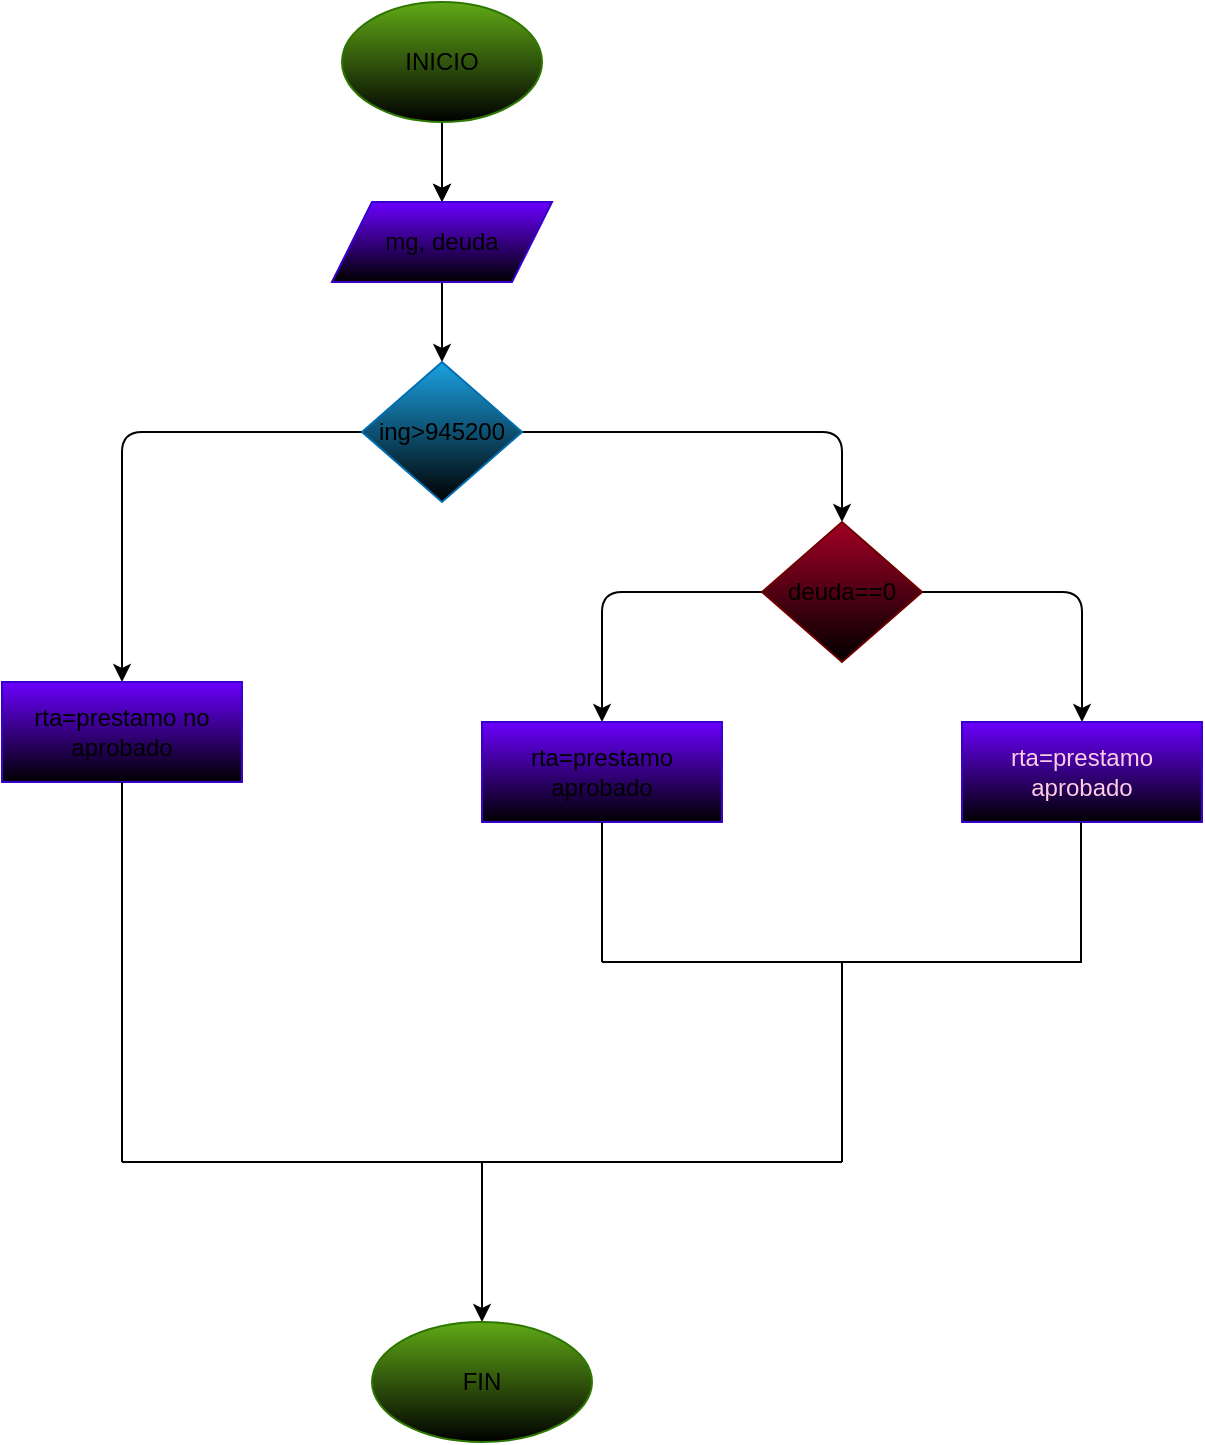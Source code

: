 <mxfile>
    <diagram id="Cs9LKK0zENU5_479Og6m" name="Página-1">
        <mxGraphModel dx="659" dy="1580" grid="1" gridSize="10" guides="1" tooltips="1" connect="1" arrows="1" fold="1" page="1" pageScale="1" pageWidth="827" pageHeight="1169" math="0" shadow="0">
            <root>
                <mxCell id="0"/>
                <mxCell id="1" parent="0"/>
                <mxCell id="3" style="edgeStyle=none;html=1;" edge="1" parent="1" source="2" target="4">
                    <mxGeometry relative="1" as="geometry">
                        <mxPoint x="320" y="80" as="targetPoint"/>
                    </mxGeometry>
                </mxCell>
                <mxCell id="26" value="" style="edgeStyle=none;html=1;" edge="1" parent="1" source="2" target="4">
                    <mxGeometry relative="1" as="geometry"/>
                </mxCell>
                <mxCell id="2" value="&lt;font color=&quot;#000000&quot;&gt;INICIO&lt;/font&gt;" style="ellipse;whiteSpace=wrap;html=1;fillColor=#60a917;fontColor=#ffffff;strokeColor=#2D7600;gradientColor=default;" vertex="1" parent="1">
                    <mxGeometry x="270" y="-20" width="100" height="60" as="geometry"/>
                </mxCell>
                <mxCell id="5" style="edgeStyle=none;html=1;" edge="1" parent="1" source="4">
                    <mxGeometry relative="1" as="geometry">
                        <mxPoint x="320" y="160" as="targetPoint"/>
                    </mxGeometry>
                </mxCell>
                <mxCell id="4" value="&lt;font color=&quot;#000000&quot;&gt;mg, deuda&lt;/font&gt;" style="shape=parallelogram;perimeter=parallelogramPerimeter;whiteSpace=wrap;html=1;fixedSize=1;fillColor=#6a00ff;fontColor=#ffffff;strokeColor=#3700CC;gradientColor=default;" vertex="1" parent="1">
                    <mxGeometry x="265" y="80" width="110" height="40" as="geometry"/>
                </mxCell>
                <mxCell id="9" style="edgeStyle=none;html=1;" edge="1" parent="1" source="6">
                    <mxGeometry relative="1" as="geometry">
                        <mxPoint x="160" y="320" as="targetPoint"/>
                        <Array as="points">
                            <mxPoint x="160" y="195"/>
                        </Array>
                    </mxGeometry>
                </mxCell>
                <mxCell id="11" style="edgeStyle=none;html=1;" edge="1" parent="1" source="6">
                    <mxGeometry relative="1" as="geometry">
                        <mxPoint x="520" y="240" as="targetPoint"/>
                        <Array as="points">
                            <mxPoint x="520" y="195"/>
                        </Array>
                    </mxGeometry>
                </mxCell>
                <mxCell id="6" value="&lt;font color=&quot;#000000&quot;&gt;ing&amp;gt;945200&lt;/font&gt;" style="rhombus;whiteSpace=wrap;html=1;fillColor=#1ba1e2;fontColor=#ffffff;strokeColor=#006EAF;gradientColor=default;" vertex="1" parent="1">
                    <mxGeometry x="280" y="160" width="80" height="70" as="geometry"/>
                </mxCell>
                <mxCell id="10" value="&lt;font color=&quot;#000000&quot;&gt;rta=prestamo no&lt;br&gt;aprobado&lt;/font&gt;" style="rounded=0;whiteSpace=wrap;html=1;fillColor=#6a00ff;fontColor=#ffffff;strokeColor=#3700CC;gradientColor=default;" vertex="1" parent="1">
                    <mxGeometry x="100" y="320" width="120" height="50" as="geometry"/>
                </mxCell>
                <mxCell id="14" style="edgeStyle=none;html=1;exitX=0;exitY=0.5;exitDx=0;exitDy=0;" edge="1" parent="1" source="13">
                    <mxGeometry relative="1" as="geometry">
                        <mxPoint x="400" y="340" as="targetPoint"/>
                        <Array as="points">
                            <mxPoint x="400" y="275"/>
                        </Array>
                    </mxGeometry>
                </mxCell>
                <mxCell id="15" style="edgeStyle=none;html=1;" edge="1" parent="1" source="13">
                    <mxGeometry relative="1" as="geometry">
                        <mxPoint x="640" y="340" as="targetPoint"/>
                        <Array as="points">
                            <mxPoint x="640" y="275"/>
                        </Array>
                    </mxGeometry>
                </mxCell>
                <mxCell id="13" value="&lt;font color=&quot;#000000&quot;&gt;deuda==0&lt;/font&gt;" style="rhombus;whiteSpace=wrap;html=1;fillColor=#a20025;fontColor=#ffffff;strokeColor=#6F0000;gradientColor=default;" vertex="1" parent="1">
                    <mxGeometry x="480" y="240" width="80" height="70" as="geometry"/>
                </mxCell>
                <mxCell id="16" value="&lt;font color=&quot;#000000&quot;&gt;rta=prestamo&lt;br&gt;aprobado&lt;/font&gt;" style="rounded=0;whiteSpace=wrap;html=1;fillColor=#6a00ff;fontColor=#ffffff;strokeColor=#3700CC;gradientColor=default;" vertex="1" parent="1">
                    <mxGeometry x="340" y="340" width="120" height="50" as="geometry"/>
                </mxCell>
                <mxCell id="17" value="&lt;font color=&quot;#ffcce6&quot;&gt;rta=prestamo&lt;br&gt;aprobado&lt;/font&gt;" style="rounded=0;whiteSpace=wrap;html=1;fillColor=#6a00ff;fontColor=#ffffff;strokeColor=#3700CC;gradientColor=default;" vertex="1" parent="1">
                    <mxGeometry x="580" y="340" width="120" height="50" as="geometry"/>
                </mxCell>
                <mxCell id="18" value="" style="endArrow=none;html=1;entryX=0.5;entryY=1;entryDx=0;entryDy=0;" edge="1" parent="1" target="16">
                    <mxGeometry width="50" height="50" relative="1" as="geometry">
                        <mxPoint x="400" y="460" as="sourcePoint"/>
                        <mxPoint x="400" y="280" as="targetPoint"/>
                    </mxGeometry>
                </mxCell>
                <mxCell id="19" value="" style="endArrow=none;html=1;" edge="1" parent="1">
                    <mxGeometry width="50" height="50" relative="1" as="geometry">
                        <mxPoint x="400" y="460" as="sourcePoint"/>
                        <mxPoint x="640" y="460" as="targetPoint"/>
                    </mxGeometry>
                </mxCell>
                <mxCell id="20" value="" style="endArrow=none;html=1;entryX=0.5;entryY=1;entryDx=0;entryDy=0;" edge="1" parent="1">
                    <mxGeometry width="50" height="50" relative="1" as="geometry">
                        <mxPoint x="639.5" y="460" as="sourcePoint"/>
                        <mxPoint x="639.5" y="390" as="targetPoint"/>
                    </mxGeometry>
                </mxCell>
                <mxCell id="21" value="" style="endArrow=none;html=1;entryX=0.5;entryY=1;entryDx=0;entryDy=0;" edge="1" parent="1" target="10">
                    <mxGeometry width="50" height="50" relative="1" as="geometry">
                        <mxPoint x="160" y="560" as="sourcePoint"/>
                        <mxPoint x="400" y="440" as="targetPoint"/>
                    </mxGeometry>
                </mxCell>
                <mxCell id="22" value="" style="endArrow=none;html=1;" edge="1" parent="1">
                    <mxGeometry width="50" height="50" relative="1" as="geometry">
                        <mxPoint x="520" y="560" as="sourcePoint"/>
                        <mxPoint x="520" y="460" as="targetPoint"/>
                    </mxGeometry>
                </mxCell>
                <mxCell id="23" value="" style="endArrow=none;html=1;" edge="1" parent="1">
                    <mxGeometry width="50" height="50" relative="1" as="geometry">
                        <mxPoint x="160" y="560" as="sourcePoint"/>
                        <mxPoint x="520" y="560" as="targetPoint"/>
                    </mxGeometry>
                </mxCell>
                <mxCell id="24" value="" style="endArrow=classic;html=1;" edge="1" parent="1">
                    <mxGeometry width="50" height="50" relative="1" as="geometry">
                        <mxPoint x="340" y="560" as="sourcePoint"/>
                        <mxPoint x="340" y="640" as="targetPoint"/>
                    </mxGeometry>
                </mxCell>
                <mxCell id="25" value="&lt;font color=&quot;#000000&quot;&gt;FIN&lt;/font&gt;" style="ellipse;whiteSpace=wrap;html=1;fillColor=#60a917;fontColor=#ffffff;strokeColor=#2D7600;gradientColor=default;" vertex="1" parent="1">
                    <mxGeometry x="285" y="640" width="110" height="60" as="geometry"/>
                </mxCell>
            </root>
        </mxGraphModel>
    </diagram>
</mxfile>